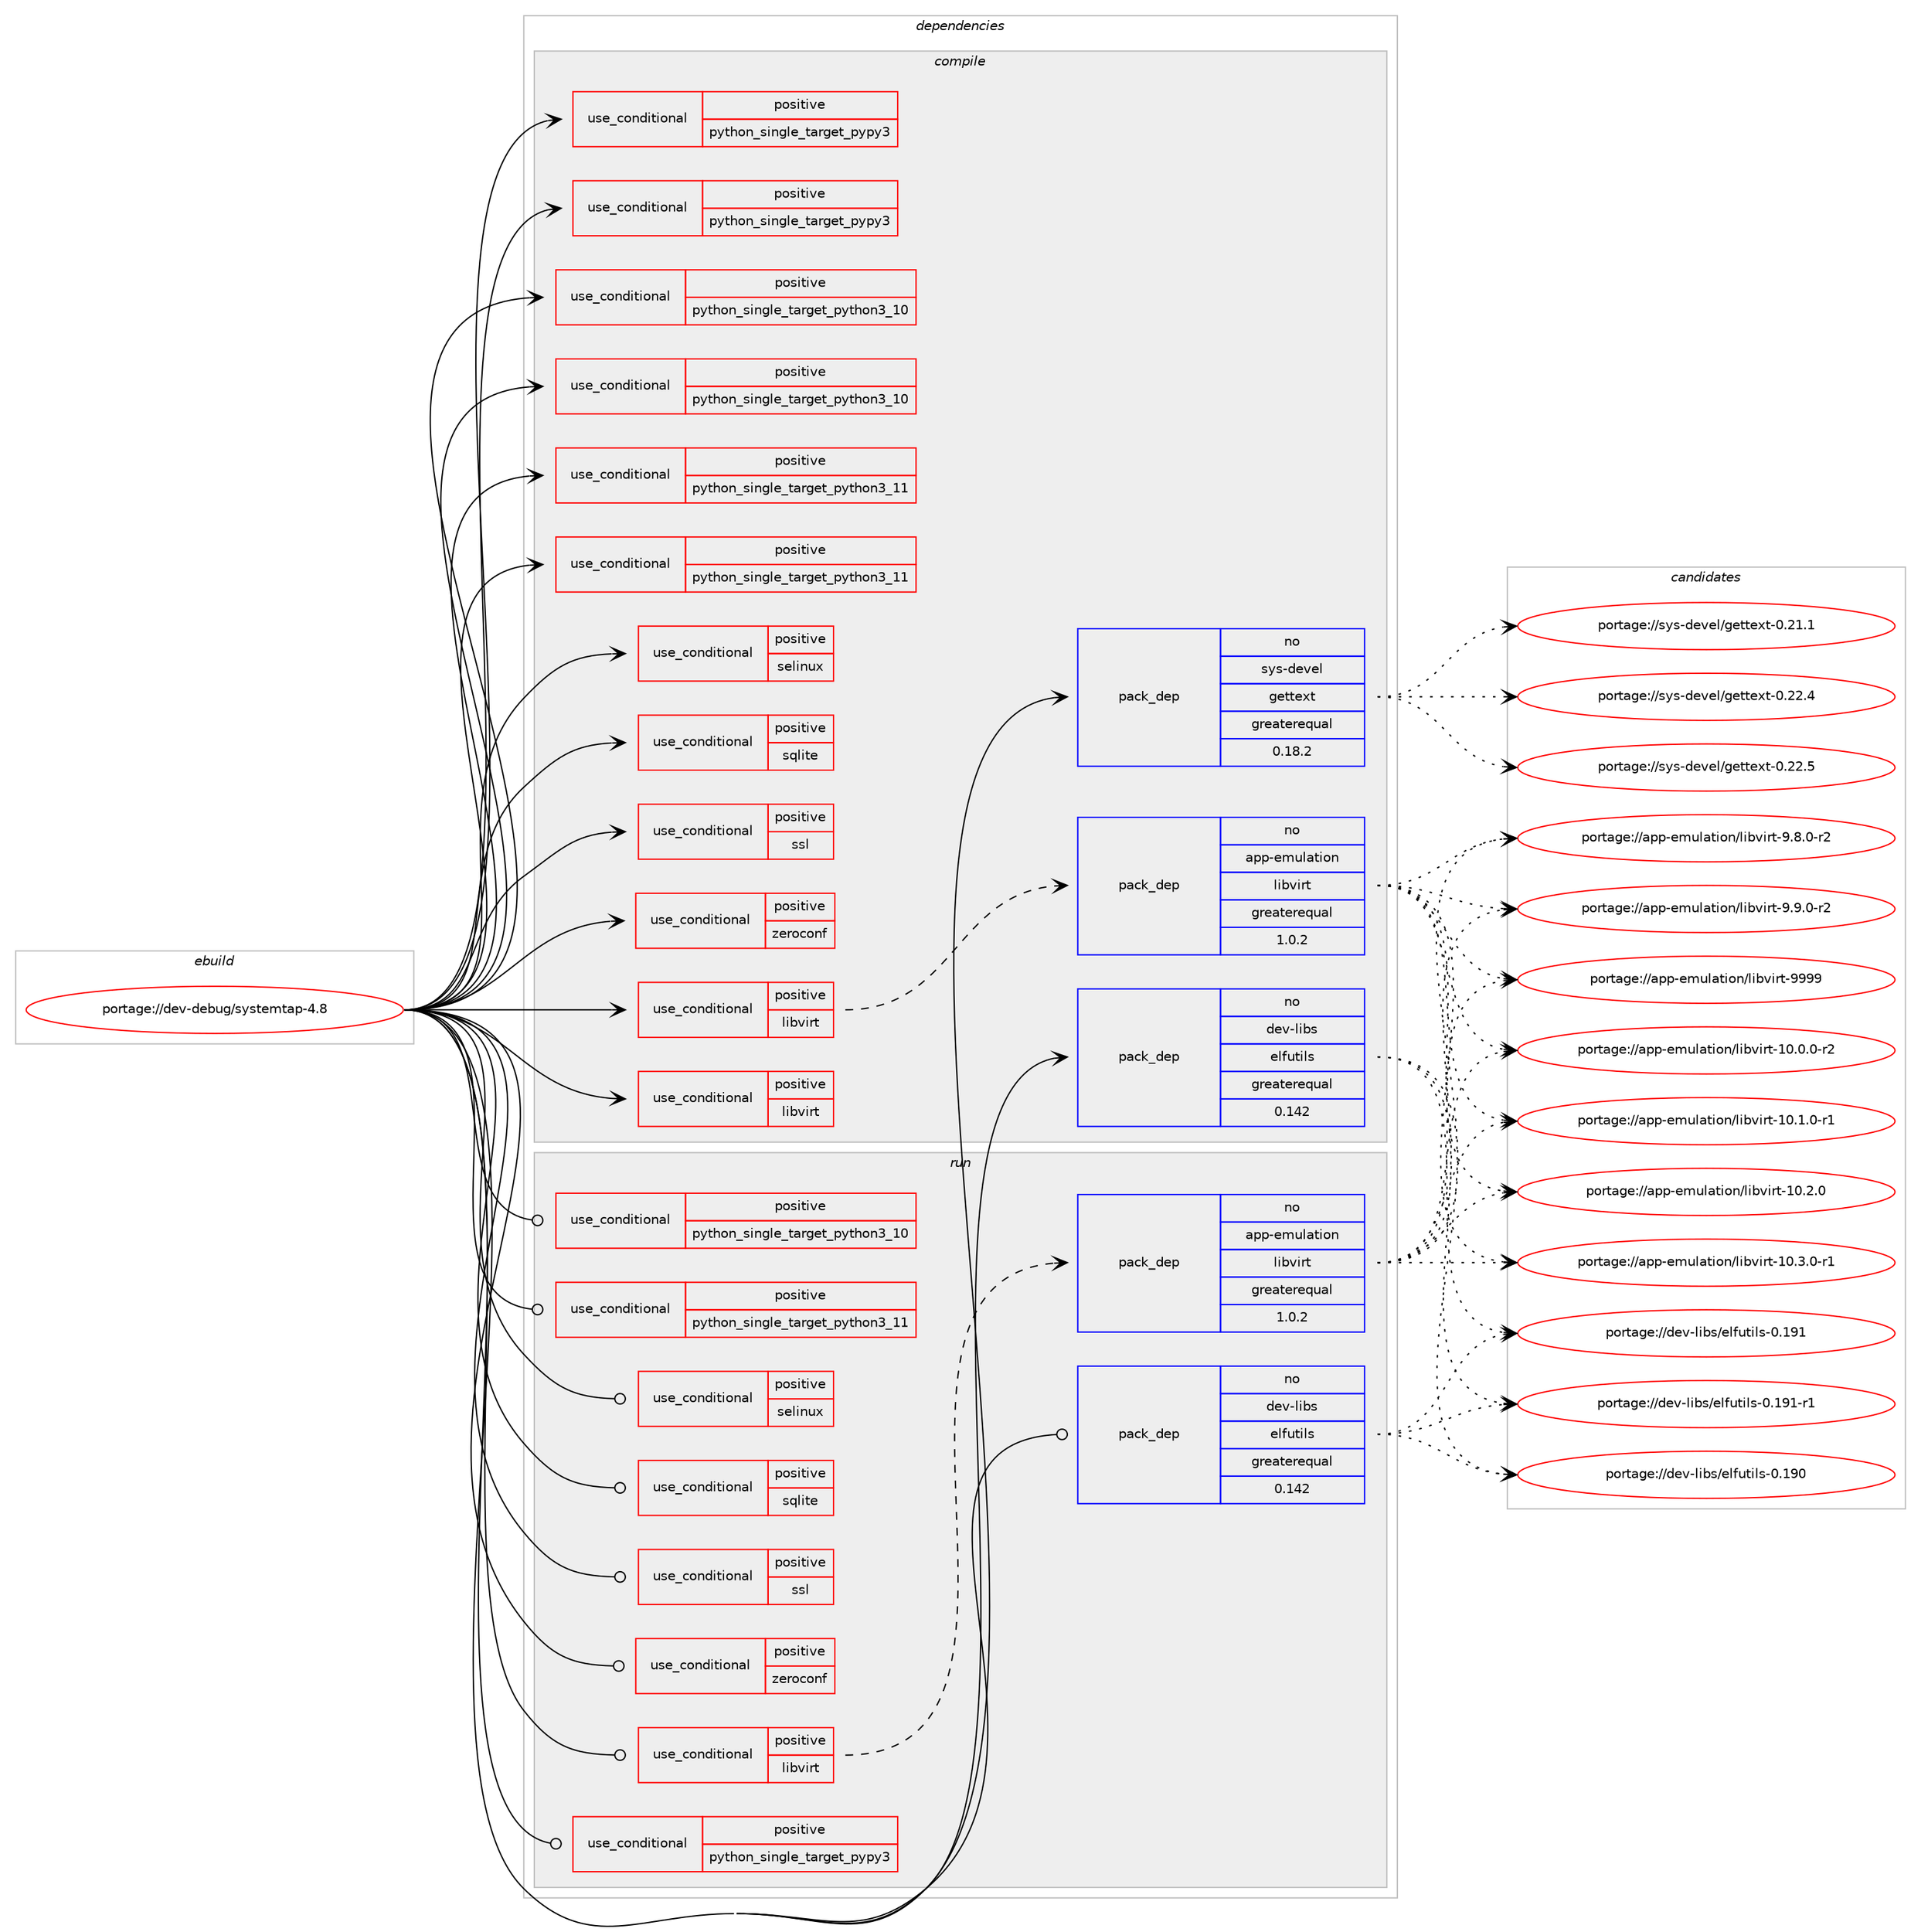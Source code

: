 digraph prolog {

# *************
# Graph options
# *************

newrank=true;
concentrate=true;
compound=true;
graph [rankdir=LR,fontname=Helvetica,fontsize=10,ranksep=1.5];#, ranksep=2.5, nodesep=0.2];
edge  [arrowhead=vee];
node  [fontname=Helvetica,fontsize=10];

# **********
# The ebuild
# **********

subgraph cluster_leftcol {
color=gray;
rank=same;
label=<<i>ebuild</i>>;
id [label="portage://dev-debug/systemtap-4.8", color=red, width=4, href="../dev-debug/systemtap-4.8.svg"];
}

# ****************
# The dependencies
# ****************

subgraph cluster_midcol {
color=gray;
label=<<i>dependencies</i>>;
subgraph cluster_compile {
fillcolor="#eeeeee";
style=filled;
label=<<i>compile</i>>;
subgraph cond18731 {
dependency32977 [label=<<TABLE BORDER="0" CELLBORDER="1" CELLSPACING="0" CELLPADDING="4"><TR><TD ROWSPAN="3" CELLPADDING="10">use_conditional</TD></TR><TR><TD>positive</TD></TR><TR><TD>libvirt</TD></TR></TABLE>>, shape=none, color=red];
subgraph pack13324 {
dependency32978 [label=<<TABLE BORDER="0" CELLBORDER="1" CELLSPACING="0" CELLPADDING="4" WIDTH="220"><TR><TD ROWSPAN="6" CELLPADDING="30">pack_dep</TD></TR><TR><TD WIDTH="110">no</TD></TR><TR><TD>app-emulation</TD></TR><TR><TD>libvirt</TD></TR><TR><TD>greaterequal</TD></TR><TR><TD>1.0.2</TD></TR></TABLE>>, shape=none, color=blue];
}
dependency32977:e -> dependency32978:w [weight=20,style="dashed",arrowhead="vee"];
}
id:e -> dependency32977:w [weight=20,style="solid",arrowhead="vee"];
subgraph cond18732 {
dependency32979 [label=<<TABLE BORDER="0" CELLBORDER="1" CELLSPACING="0" CELLPADDING="4"><TR><TD ROWSPAN="3" CELLPADDING="10">use_conditional</TD></TR><TR><TD>positive</TD></TR><TR><TD>libvirt</TD></TR></TABLE>>, shape=none, color=red];
# *** BEGIN UNKNOWN DEPENDENCY TYPE (TODO) ***
# dependency32979 -> package_dependency(portage://dev-debug/systemtap-4.8,install,no,dev-libs,libxml2,none,[,,],[],[])
# *** END UNKNOWN DEPENDENCY TYPE (TODO) ***

}
id:e -> dependency32979:w [weight=20,style="solid",arrowhead="vee"];
subgraph cond18733 {
dependency32980 [label=<<TABLE BORDER="0" CELLBORDER="1" CELLSPACING="0" CELLPADDING="4"><TR><TD ROWSPAN="3" CELLPADDING="10">use_conditional</TD></TR><TR><TD>positive</TD></TR><TR><TD>python_single_target_pypy3</TD></TR></TABLE>>, shape=none, color=red];
# *** BEGIN UNKNOWN DEPENDENCY TYPE (TODO) ***
# dependency32980 -> package_dependency(portage://dev-debug/systemtap-4.8,install,no,dev-python,pypy3,none,[,,],any_same_slot,[])
# *** END UNKNOWN DEPENDENCY TYPE (TODO) ***

}
id:e -> dependency32980:w [weight=20,style="solid",arrowhead="vee"];
subgraph cond18734 {
dependency32981 [label=<<TABLE BORDER="0" CELLBORDER="1" CELLSPACING="0" CELLPADDING="4"><TR><TD ROWSPAN="3" CELLPADDING="10">use_conditional</TD></TR><TR><TD>positive</TD></TR><TR><TD>python_single_target_pypy3</TD></TR></TABLE>>, shape=none, color=red];
# *** BEGIN UNKNOWN DEPENDENCY TYPE (TODO) ***
# dependency32981 -> package_dependency(portage://dev-debug/systemtap-4.8,install,no,dev-python,setuptools,none,[,,],[],[use(enable(python_targets_pypy3),negative)])
# *** END UNKNOWN DEPENDENCY TYPE (TODO) ***

}
id:e -> dependency32981:w [weight=20,style="solid",arrowhead="vee"];
subgraph cond18735 {
dependency32982 [label=<<TABLE BORDER="0" CELLBORDER="1" CELLSPACING="0" CELLPADDING="4"><TR><TD ROWSPAN="3" CELLPADDING="10">use_conditional</TD></TR><TR><TD>positive</TD></TR><TR><TD>python_single_target_python3_10</TD></TR></TABLE>>, shape=none, color=red];
# *** BEGIN UNKNOWN DEPENDENCY TYPE (TODO) ***
# dependency32982 -> package_dependency(portage://dev-debug/systemtap-4.8,install,no,dev-lang,python,none,[,,],[slot(3.10)],[])
# *** END UNKNOWN DEPENDENCY TYPE (TODO) ***

}
id:e -> dependency32982:w [weight=20,style="solid",arrowhead="vee"];
subgraph cond18736 {
dependency32983 [label=<<TABLE BORDER="0" CELLBORDER="1" CELLSPACING="0" CELLPADDING="4"><TR><TD ROWSPAN="3" CELLPADDING="10">use_conditional</TD></TR><TR><TD>positive</TD></TR><TR><TD>python_single_target_python3_10</TD></TR></TABLE>>, shape=none, color=red];
# *** BEGIN UNKNOWN DEPENDENCY TYPE (TODO) ***
# dependency32983 -> package_dependency(portage://dev-debug/systemtap-4.8,install,no,dev-python,setuptools,none,[,,],[],[use(enable(python_targets_python3_10),negative)])
# *** END UNKNOWN DEPENDENCY TYPE (TODO) ***

}
id:e -> dependency32983:w [weight=20,style="solid",arrowhead="vee"];
subgraph cond18737 {
dependency32984 [label=<<TABLE BORDER="0" CELLBORDER="1" CELLSPACING="0" CELLPADDING="4"><TR><TD ROWSPAN="3" CELLPADDING="10">use_conditional</TD></TR><TR><TD>positive</TD></TR><TR><TD>python_single_target_python3_11</TD></TR></TABLE>>, shape=none, color=red];
# *** BEGIN UNKNOWN DEPENDENCY TYPE (TODO) ***
# dependency32984 -> package_dependency(portage://dev-debug/systemtap-4.8,install,no,dev-lang,python,none,[,,],[slot(3.11)],[])
# *** END UNKNOWN DEPENDENCY TYPE (TODO) ***

}
id:e -> dependency32984:w [weight=20,style="solid",arrowhead="vee"];
subgraph cond18738 {
dependency32985 [label=<<TABLE BORDER="0" CELLBORDER="1" CELLSPACING="0" CELLPADDING="4"><TR><TD ROWSPAN="3" CELLPADDING="10">use_conditional</TD></TR><TR><TD>positive</TD></TR><TR><TD>python_single_target_python3_11</TD></TR></TABLE>>, shape=none, color=red];
# *** BEGIN UNKNOWN DEPENDENCY TYPE (TODO) ***
# dependency32985 -> package_dependency(portage://dev-debug/systemtap-4.8,install,no,dev-python,setuptools,none,[,,],[],[use(enable(python_targets_python3_11),negative)])
# *** END UNKNOWN DEPENDENCY TYPE (TODO) ***

}
id:e -> dependency32985:w [weight=20,style="solid",arrowhead="vee"];
subgraph cond18739 {
dependency32986 [label=<<TABLE BORDER="0" CELLBORDER="1" CELLSPACING="0" CELLPADDING="4"><TR><TD ROWSPAN="3" CELLPADDING="10">use_conditional</TD></TR><TR><TD>positive</TD></TR><TR><TD>selinux</TD></TR></TABLE>>, shape=none, color=red];
# *** BEGIN UNKNOWN DEPENDENCY TYPE (TODO) ***
# dependency32986 -> package_dependency(portage://dev-debug/systemtap-4.8,install,no,sys-libs,libselinux,none,[,,],[],[])
# *** END UNKNOWN DEPENDENCY TYPE (TODO) ***

}
id:e -> dependency32986:w [weight=20,style="solid",arrowhead="vee"];
subgraph cond18740 {
dependency32987 [label=<<TABLE BORDER="0" CELLBORDER="1" CELLSPACING="0" CELLPADDING="4"><TR><TD ROWSPAN="3" CELLPADDING="10">use_conditional</TD></TR><TR><TD>positive</TD></TR><TR><TD>sqlite</TD></TR></TABLE>>, shape=none, color=red];
# *** BEGIN UNKNOWN DEPENDENCY TYPE (TODO) ***
# dependency32987 -> package_dependency(portage://dev-debug/systemtap-4.8,install,no,dev-db,sqlite,none,[,,],[slot(3)],[])
# *** END UNKNOWN DEPENDENCY TYPE (TODO) ***

}
id:e -> dependency32987:w [weight=20,style="solid",arrowhead="vee"];
subgraph cond18741 {
dependency32988 [label=<<TABLE BORDER="0" CELLBORDER="1" CELLSPACING="0" CELLPADDING="4"><TR><TD ROWSPAN="3" CELLPADDING="10">use_conditional</TD></TR><TR><TD>positive</TD></TR><TR><TD>ssl</TD></TR></TABLE>>, shape=none, color=red];
# *** BEGIN UNKNOWN DEPENDENCY TYPE (TODO) ***
# dependency32988 -> package_dependency(portage://dev-debug/systemtap-4.8,install,no,dev-libs,nspr,none,[,,],[],[])
# *** END UNKNOWN DEPENDENCY TYPE (TODO) ***

# *** BEGIN UNKNOWN DEPENDENCY TYPE (TODO) ***
# dependency32988 -> package_dependency(portage://dev-debug/systemtap-4.8,install,no,dev-libs,nss,none,[,,],[],[])
# *** END UNKNOWN DEPENDENCY TYPE (TODO) ***

}
id:e -> dependency32988:w [weight=20,style="solid",arrowhead="vee"];
subgraph cond18742 {
dependency32989 [label=<<TABLE BORDER="0" CELLBORDER="1" CELLSPACING="0" CELLPADDING="4"><TR><TD ROWSPAN="3" CELLPADDING="10">use_conditional</TD></TR><TR><TD>positive</TD></TR><TR><TD>zeroconf</TD></TR></TABLE>>, shape=none, color=red];
# *** BEGIN UNKNOWN DEPENDENCY TYPE (TODO) ***
# dependency32989 -> package_dependency(portage://dev-debug/systemtap-4.8,install,no,net-dns,avahi,none,[,,],[],[])
# *** END UNKNOWN DEPENDENCY TYPE (TODO) ***

}
id:e -> dependency32989:w [weight=20,style="solid",arrowhead="vee"];
# *** BEGIN UNKNOWN DEPENDENCY TYPE (TODO) ***
# id -> package_dependency(portage://dev-debug/systemtap-4.8,install,no,app-alternatives,cpio,none,[,,],[],[])
# *** END UNKNOWN DEPENDENCY TYPE (TODO) ***

# *** BEGIN UNKNOWN DEPENDENCY TYPE (TODO) ***
# id -> package_dependency(portage://dev-debug/systemtap-4.8,install,no,app-text,xmlto,none,[,,],[],[])
# *** END UNKNOWN DEPENDENCY TYPE (TODO) ***

# *** BEGIN UNKNOWN DEPENDENCY TYPE (TODO) ***
# id -> package_dependency(portage://dev-debug/systemtap-4.8,install,no,dev-libs,boost,none,[,,],any_same_slot,[])
# *** END UNKNOWN DEPENDENCY TYPE (TODO) ***

subgraph pack13325 {
dependency32990 [label=<<TABLE BORDER="0" CELLBORDER="1" CELLSPACING="0" CELLPADDING="4" WIDTH="220"><TR><TD ROWSPAN="6" CELLPADDING="30">pack_dep</TD></TR><TR><TD WIDTH="110">no</TD></TR><TR><TD>dev-libs</TD></TR><TR><TD>elfutils</TD></TR><TR><TD>greaterequal</TD></TR><TR><TD>0.142</TD></TR></TABLE>>, shape=none, color=blue];
}
id:e -> dependency32990:w [weight=20,style="solid",arrowhead="vee"];
# *** BEGIN UNKNOWN DEPENDENCY TYPE (TODO) ***
# id -> package_dependency(portage://dev-debug/systemtap-4.8,install,no,dev-libs,json-c,none,[,,],any_same_slot,[])
# *** END UNKNOWN DEPENDENCY TYPE (TODO) ***

subgraph pack13326 {
dependency32991 [label=<<TABLE BORDER="0" CELLBORDER="1" CELLSPACING="0" CELLPADDING="4" WIDTH="220"><TR><TD ROWSPAN="6" CELLPADDING="30">pack_dep</TD></TR><TR><TD WIDTH="110">no</TD></TR><TR><TD>sys-devel</TD></TR><TR><TD>gettext</TD></TR><TR><TD>greaterequal</TD></TR><TR><TD>0.18.2</TD></TR></TABLE>>, shape=none, color=blue];
}
id:e -> dependency32991:w [weight=20,style="solid",arrowhead="vee"];
# *** BEGIN UNKNOWN DEPENDENCY TYPE (TODO) ***
# id -> package_dependency(portage://dev-debug/systemtap-4.8,install,no,sys-libs,ncurses,none,[,,],any_same_slot,[])
# *** END UNKNOWN DEPENDENCY TYPE (TODO) ***

# *** BEGIN UNKNOWN DEPENDENCY TYPE (TODO) ***
# id -> package_dependency(portage://dev-debug/systemtap-4.8,install,no,sys-libs,readline,none,[,,],any_same_slot,[])
# *** END UNKNOWN DEPENDENCY TYPE (TODO) ***

}
subgraph cluster_compileandrun {
fillcolor="#eeeeee";
style=filled;
label=<<i>compile and run</i>>;
}
subgraph cluster_run {
fillcolor="#eeeeee";
style=filled;
label=<<i>run</i>>;
subgraph cond18743 {
dependency32992 [label=<<TABLE BORDER="0" CELLBORDER="1" CELLSPACING="0" CELLPADDING="4"><TR><TD ROWSPAN="3" CELLPADDING="10">use_conditional</TD></TR><TR><TD>positive</TD></TR><TR><TD>libvirt</TD></TR></TABLE>>, shape=none, color=red];
subgraph pack13327 {
dependency32993 [label=<<TABLE BORDER="0" CELLBORDER="1" CELLSPACING="0" CELLPADDING="4" WIDTH="220"><TR><TD ROWSPAN="6" CELLPADDING="30">pack_dep</TD></TR><TR><TD WIDTH="110">no</TD></TR><TR><TD>app-emulation</TD></TR><TR><TD>libvirt</TD></TR><TR><TD>greaterequal</TD></TR><TR><TD>1.0.2</TD></TR></TABLE>>, shape=none, color=blue];
}
dependency32992:e -> dependency32993:w [weight=20,style="dashed",arrowhead="vee"];
}
id:e -> dependency32992:w [weight=20,style="solid",arrowhead="odot"];
subgraph cond18744 {
dependency32994 [label=<<TABLE BORDER="0" CELLBORDER="1" CELLSPACING="0" CELLPADDING="4"><TR><TD ROWSPAN="3" CELLPADDING="10">use_conditional</TD></TR><TR><TD>positive</TD></TR><TR><TD>python_single_target_pypy3</TD></TR></TABLE>>, shape=none, color=red];
# *** BEGIN UNKNOWN DEPENDENCY TYPE (TODO) ***
# dependency32994 -> package_dependency(portage://dev-debug/systemtap-4.8,run,no,dev-python,pypy3,none,[,,],any_same_slot,[])
# *** END UNKNOWN DEPENDENCY TYPE (TODO) ***

}
id:e -> dependency32994:w [weight=20,style="solid",arrowhead="odot"];
subgraph cond18745 {
dependency32995 [label=<<TABLE BORDER="0" CELLBORDER="1" CELLSPACING="0" CELLPADDING="4"><TR><TD ROWSPAN="3" CELLPADDING="10">use_conditional</TD></TR><TR><TD>positive</TD></TR><TR><TD>python_single_target_python3_10</TD></TR></TABLE>>, shape=none, color=red];
# *** BEGIN UNKNOWN DEPENDENCY TYPE (TODO) ***
# dependency32995 -> package_dependency(portage://dev-debug/systemtap-4.8,run,no,dev-lang,python,none,[,,],[slot(3.10)],[])
# *** END UNKNOWN DEPENDENCY TYPE (TODO) ***

}
id:e -> dependency32995:w [weight=20,style="solid",arrowhead="odot"];
subgraph cond18746 {
dependency32996 [label=<<TABLE BORDER="0" CELLBORDER="1" CELLSPACING="0" CELLPADDING="4"><TR><TD ROWSPAN="3" CELLPADDING="10">use_conditional</TD></TR><TR><TD>positive</TD></TR><TR><TD>python_single_target_python3_11</TD></TR></TABLE>>, shape=none, color=red];
# *** BEGIN UNKNOWN DEPENDENCY TYPE (TODO) ***
# dependency32996 -> package_dependency(portage://dev-debug/systemtap-4.8,run,no,dev-lang,python,none,[,,],[slot(3.11)],[])
# *** END UNKNOWN DEPENDENCY TYPE (TODO) ***

}
id:e -> dependency32996:w [weight=20,style="solid",arrowhead="odot"];
subgraph cond18747 {
dependency32997 [label=<<TABLE BORDER="0" CELLBORDER="1" CELLSPACING="0" CELLPADDING="4"><TR><TD ROWSPAN="3" CELLPADDING="10">use_conditional</TD></TR><TR><TD>positive</TD></TR><TR><TD>selinux</TD></TR></TABLE>>, shape=none, color=red];
# *** BEGIN UNKNOWN DEPENDENCY TYPE (TODO) ***
# dependency32997 -> package_dependency(portage://dev-debug/systemtap-4.8,run,no,sys-libs,libselinux,none,[,,],[],[])
# *** END UNKNOWN DEPENDENCY TYPE (TODO) ***

}
id:e -> dependency32997:w [weight=20,style="solid",arrowhead="odot"];
subgraph cond18748 {
dependency32998 [label=<<TABLE BORDER="0" CELLBORDER="1" CELLSPACING="0" CELLPADDING="4"><TR><TD ROWSPAN="3" CELLPADDING="10">use_conditional</TD></TR><TR><TD>positive</TD></TR><TR><TD>sqlite</TD></TR></TABLE>>, shape=none, color=red];
# *** BEGIN UNKNOWN DEPENDENCY TYPE (TODO) ***
# dependency32998 -> package_dependency(portage://dev-debug/systemtap-4.8,run,no,dev-db,sqlite,none,[,,],[slot(3)],[])
# *** END UNKNOWN DEPENDENCY TYPE (TODO) ***

}
id:e -> dependency32998:w [weight=20,style="solid",arrowhead="odot"];
subgraph cond18749 {
dependency32999 [label=<<TABLE BORDER="0" CELLBORDER="1" CELLSPACING="0" CELLPADDING="4"><TR><TD ROWSPAN="3" CELLPADDING="10">use_conditional</TD></TR><TR><TD>positive</TD></TR><TR><TD>ssl</TD></TR></TABLE>>, shape=none, color=red];
# *** BEGIN UNKNOWN DEPENDENCY TYPE (TODO) ***
# dependency32999 -> package_dependency(portage://dev-debug/systemtap-4.8,run,no,dev-libs,nspr,none,[,,],[],[])
# *** END UNKNOWN DEPENDENCY TYPE (TODO) ***

# *** BEGIN UNKNOWN DEPENDENCY TYPE (TODO) ***
# dependency32999 -> package_dependency(portage://dev-debug/systemtap-4.8,run,no,dev-libs,nss,none,[,,],[],[])
# *** END UNKNOWN DEPENDENCY TYPE (TODO) ***

}
id:e -> dependency32999:w [weight=20,style="solid",arrowhead="odot"];
subgraph cond18750 {
dependency33000 [label=<<TABLE BORDER="0" CELLBORDER="1" CELLSPACING="0" CELLPADDING="4"><TR><TD ROWSPAN="3" CELLPADDING="10">use_conditional</TD></TR><TR><TD>positive</TD></TR><TR><TD>zeroconf</TD></TR></TABLE>>, shape=none, color=red];
# *** BEGIN UNKNOWN DEPENDENCY TYPE (TODO) ***
# dependency33000 -> package_dependency(portage://dev-debug/systemtap-4.8,run,no,net-dns,avahi,none,[,,],[],[])
# *** END UNKNOWN DEPENDENCY TYPE (TODO) ***

}
id:e -> dependency33000:w [weight=20,style="solid",arrowhead="odot"];
# *** BEGIN UNKNOWN DEPENDENCY TYPE (TODO) ***
# id -> package_dependency(portage://dev-debug/systemtap-4.8,run,no,acct-group,stapdev,none,[,,],[],[])
# *** END UNKNOWN DEPENDENCY TYPE (TODO) ***

# *** BEGIN UNKNOWN DEPENDENCY TYPE (TODO) ***
# id -> package_dependency(portage://dev-debug/systemtap-4.8,run,no,acct-group,stapsys,none,[,,],[],[])
# *** END UNKNOWN DEPENDENCY TYPE (TODO) ***

# *** BEGIN UNKNOWN DEPENDENCY TYPE (TODO) ***
# id -> package_dependency(portage://dev-debug/systemtap-4.8,run,no,acct-group,stapusr,none,[,,],[],[])
# *** END UNKNOWN DEPENDENCY TYPE (TODO) ***

# *** BEGIN UNKNOWN DEPENDENCY TYPE (TODO) ***
# id -> package_dependency(portage://dev-debug/systemtap-4.8,run,no,dev-libs,boost,none,[,,],any_same_slot,[])
# *** END UNKNOWN DEPENDENCY TYPE (TODO) ***

subgraph pack13328 {
dependency33001 [label=<<TABLE BORDER="0" CELLBORDER="1" CELLSPACING="0" CELLPADDING="4" WIDTH="220"><TR><TD ROWSPAN="6" CELLPADDING="30">pack_dep</TD></TR><TR><TD WIDTH="110">no</TD></TR><TR><TD>dev-libs</TD></TR><TR><TD>elfutils</TD></TR><TR><TD>greaterequal</TD></TR><TR><TD>0.142</TD></TR></TABLE>>, shape=none, color=blue];
}
id:e -> dependency33001:w [weight=20,style="solid",arrowhead="odot"];
# *** BEGIN UNKNOWN DEPENDENCY TYPE (TODO) ***
# id -> package_dependency(portage://dev-debug/systemtap-4.8,run,no,dev-libs,json-c,none,[,,],any_same_slot,[])
# *** END UNKNOWN DEPENDENCY TYPE (TODO) ***

# *** BEGIN UNKNOWN DEPENDENCY TYPE (TODO) ***
# id -> package_dependency(portage://dev-debug/systemtap-4.8,run,no,sys-libs,ncurses,none,[,,],any_same_slot,[])
# *** END UNKNOWN DEPENDENCY TYPE (TODO) ***

# *** BEGIN UNKNOWN DEPENDENCY TYPE (TODO) ***
# id -> package_dependency(portage://dev-debug/systemtap-4.8,run,no,sys-libs,readline,none,[,,],any_same_slot,[])
# *** END UNKNOWN DEPENDENCY TYPE (TODO) ***

}
}

# **************
# The candidates
# **************

subgraph cluster_choices {
rank=same;
color=gray;
label=<<i>candidates</i>>;

subgraph choice13324 {
color=black;
nodesep=1;
choice9711211245101109117108971161051111104710810598118105114116454948464846484511450 [label="portage://app-emulation/libvirt-10.0.0-r2", color=red, width=4,href="../app-emulation/libvirt-10.0.0-r2.svg"];
choice9711211245101109117108971161051111104710810598118105114116454948464946484511449 [label="portage://app-emulation/libvirt-10.1.0-r1", color=red, width=4,href="../app-emulation/libvirt-10.1.0-r1.svg"];
choice971121124510110911710897116105111110471081059811810511411645494846504648 [label="portage://app-emulation/libvirt-10.2.0", color=red, width=4,href="../app-emulation/libvirt-10.2.0.svg"];
choice9711211245101109117108971161051111104710810598118105114116454948465146484511449 [label="portage://app-emulation/libvirt-10.3.0-r1", color=red, width=4,href="../app-emulation/libvirt-10.3.0-r1.svg"];
choice97112112451011091171089711610511111047108105981181051141164557465646484511450 [label="portage://app-emulation/libvirt-9.8.0-r2", color=red, width=4,href="../app-emulation/libvirt-9.8.0-r2.svg"];
choice97112112451011091171089711610511111047108105981181051141164557465746484511450 [label="portage://app-emulation/libvirt-9.9.0-r2", color=red, width=4,href="../app-emulation/libvirt-9.9.0-r2.svg"];
choice97112112451011091171089711610511111047108105981181051141164557575757 [label="portage://app-emulation/libvirt-9999", color=red, width=4,href="../app-emulation/libvirt-9999.svg"];
dependency32978:e -> choice9711211245101109117108971161051111104710810598118105114116454948464846484511450:w [style=dotted,weight="100"];
dependency32978:e -> choice9711211245101109117108971161051111104710810598118105114116454948464946484511449:w [style=dotted,weight="100"];
dependency32978:e -> choice971121124510110911710897116105111110471081059811810511411645494846504648:w [style=dotted,weight="100"];
dependency32978:e -> choice9711211245101109117108971161051111104710810598118105114116454948465146484511449:w [style=dotted,weight="100"];
dependency32978:e -> choice97112112451011091171089711610511111047108105981181051141164557465646484511450:w [style=dotted,weight="100"];
dependency32978:e -> choice97112112451011091171089711610511111047108105981181051141164557465746484511450:w [style=dotted,weight="100"];
dependency32978:e -> choice97112112451011091171089711610511111047108105981181051141164557575757:w [style=dotted,weight="100"];
}
subgraph choice13325 {
color=black;
nodesep=1;
choice100101118451081059811547101108102117116105108115454846495748 [label="portage://dev-libs/elfutils-0.190", color=red, width=4,href="../dev-libs/elfutils-0.190.svg"];
choice100101118451081059811547101108102117116105108115454846495749 [label="portage://dev-libs/elfutils-0.191", color=red, width=4,href="../dev-libs/elfutils-0.191.svg"];
choice1001011184510810598115471011081021171161051081154548464957494511449 [label="portage://dev-libs/elfutils-0.191-r1", color=red, width=4,href="../dev-libs/elfutils-0.191-r1.svg"];
dependency32990:e -> choice100101118451081059811547101108102117116105108115454846495748:w [style=dotted,weight="100"];
dependency32990:e -> choice100101118451081059811547101108102117116105108115454846495749:w [style=dotted,weight="100"];
dependency32990:e -> choice1001011184510810598115471011081021171161051081154548464957494511449:w [style=dotted,weight="100"];
}
subgraph choice13326 {
color=black;
nodesep=1;
choice115121115451001011181011084710310111611610112011645484650494649 [label="portage://sys-devel/gettext-0.21.1", color=red, width=4,href="../sys-devel/gettext-0.21.1.svg"];
choice115121115451001011181011084710310111611610112011645484650504652 [label="portage://sys-devel/gettext-0.22.4", color=red, width=4,href="../sys-devel/gettext-0.22.4.svg"];
choice115121115451001011181011084710310111611610112011645484650504653 [label="portage://sys-devel/gettext-0.22.5", color=red, width=4,href="../sys-devel/gettext-0.22.5.svg"];
dependency32991:e -> choice115121115451001011181011084710310111611610112011645484650494649:w [style=dotted,weight="100"];
dependency32991:e -> choice115121115451001011181011084710310111611610112011645484650504652:w [style=dotted,weight="100"];
dependency32991:e -> choice115121115451001011181011084710310111611610112011645484650504653:w [style=dotted,weight="100"];
}
subgraph choice13327 {
color=black;
nodesep=1;
choice9711211245101109117108971161051111104710810598118105114116454948464846484511450 [label="portage://app-emulation/libvirt-10.0.0-r2", color=red, width=4,href="../app-emulation/libvirt-10.0.0-r2.svg"];
choice9711211245101109117108971161051111104710810598118105114116454948464946484511449 [label="portage://app-emulation/libvirt-10.1.0-r1", color=red, width=4,href="../app-emulation/libvirt-10.1.0-r1.svg"];
choice971121124510110911710897116105111110471081059811810511411645494846504648 [label="portage://app-emulation/libvirt-10.2.0", color=red, width=4,href="../app-emulation/libvirt-10.2.0.svg"];
choice9711211245101109117108971161051111104710810598118105114116454948465146484511449 [label="portage://app-emulation/libvirt-10.3.0-r1", color=red, width=4,href="../app-emulation/libvirt-10.3.0-r1.svg"];
choice97112112451011091171089711610511111047108105981181051141164557465646484511450 [label="portage://app-emulation/libvirt-9.8.0-r2", color=red, width=4,href="../app-emulation/libvirt-9.8.0-r2.svg"];
choice97112112451011091171089711610511111047108105981181051141164557465746484511450 [label="portage://app-emulation/libvirt-9.9.0-r2", color=red, width=4,href="../app-emulation/libvirt-9.9.0-r2.svg"];
choice97112112451011091171089711610511111047108105981181051141164557575757 [label="portage://app-emulation/libvirt-9999", color=red, width=4,href="../app-emulation/libvirt-9999.svg"];
dependency32993:e -> choice9711211245101109117108971161051111104710810598118105114116454948464846484511450:w [style=dotted,weight="100"];
dependency32993:e -> choice9711211245101109117108971161051111104710810598118105114116454948464946484511449:w [style=dotted,weight="100"];
dependency32993:e -> choice971121124510110911710897116105111110471081059811810511411645494846504648:w [style=dotted,weight="100"];
dependency32993:e -> choice9711211245101109117108971161051111104710810598118105114116454948465146484511449:w [style=dotted,weight="100"];
dependency32993:e -> choice97112112451011091171089711610511111047108105981181051141164557465646484511450:w [style=dotted,weight="100"];
dependency32993:e -> choice97112112451011091171089711610511111047108105981181051141164557465746484511450:w [style=dotted,weight="100"];
dependency32993:e -> choice97112112451011091171089711610511111047108105981181051141164557575757:w [style=dotted,weight="100"];
}
subgraph choice13328 {
color=black;
nodesep=1;
choice100101118451081059811547101108102117116105108115454846495748 [label="portage://dev-libs/elfutils-0.190", color=red, width=4,href="../dev-libs/elfutils-0.190.svg"];
choice100101118451081059811547101108102117116105108115454846495749 [label="portage://dev-libs/elfutils-0.191", color=red, width=4,href="../dev-libs/elfutils-0.191.svg"];
choice1001011184510810598115471011081021171161051081154548464957494511449 [label="portage://dev-libs/elfutils-0.191-r1", color=red, width=4,href="../dev-libs/elfutils-0.191-r1.svg"];
dependency33001:e -> choice100101118451081059811547101108102117116105108115454846495748:w [style=dotted,weight="100"];
dependency33001:e -> choice100101118451081059811547101108102117116105108115454846495749:w [style=dotted,weight="100"];
dependency33001:e -> choice1001011184510810598115471011081021171161051081154548464957494511449:w [style=dotted,weight="100"];
}
}

}
